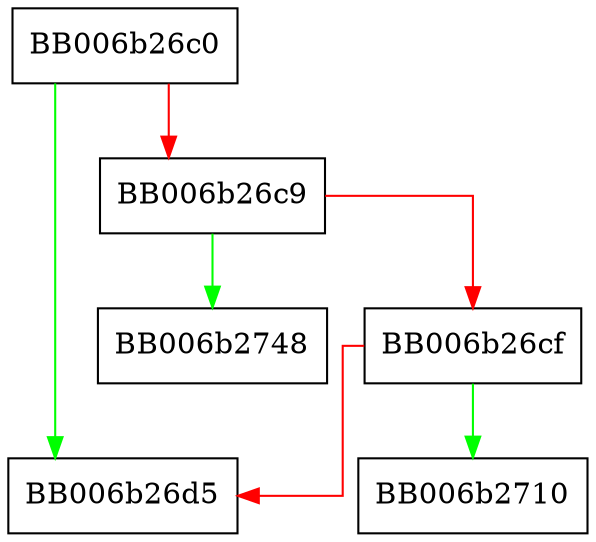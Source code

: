 digraph rsa_to_PKCS1_pem_encode {
  node [shape="box"];
  graph [splines=ortho];
  BB006b26c0 -> BB006b26d5 [color="green"];
  BB006b26c0 -> BB006b26c9 [color="red"];
  BB006b26c9 -> BB006b2748 [color="green"];
  BB006b26c9 -> BB006b26cf [color="red"];
  BB006b26cf -> BB006b2710 [color="green"];
  BB006b26cf -> BB006b26d5 [color="red"];
}